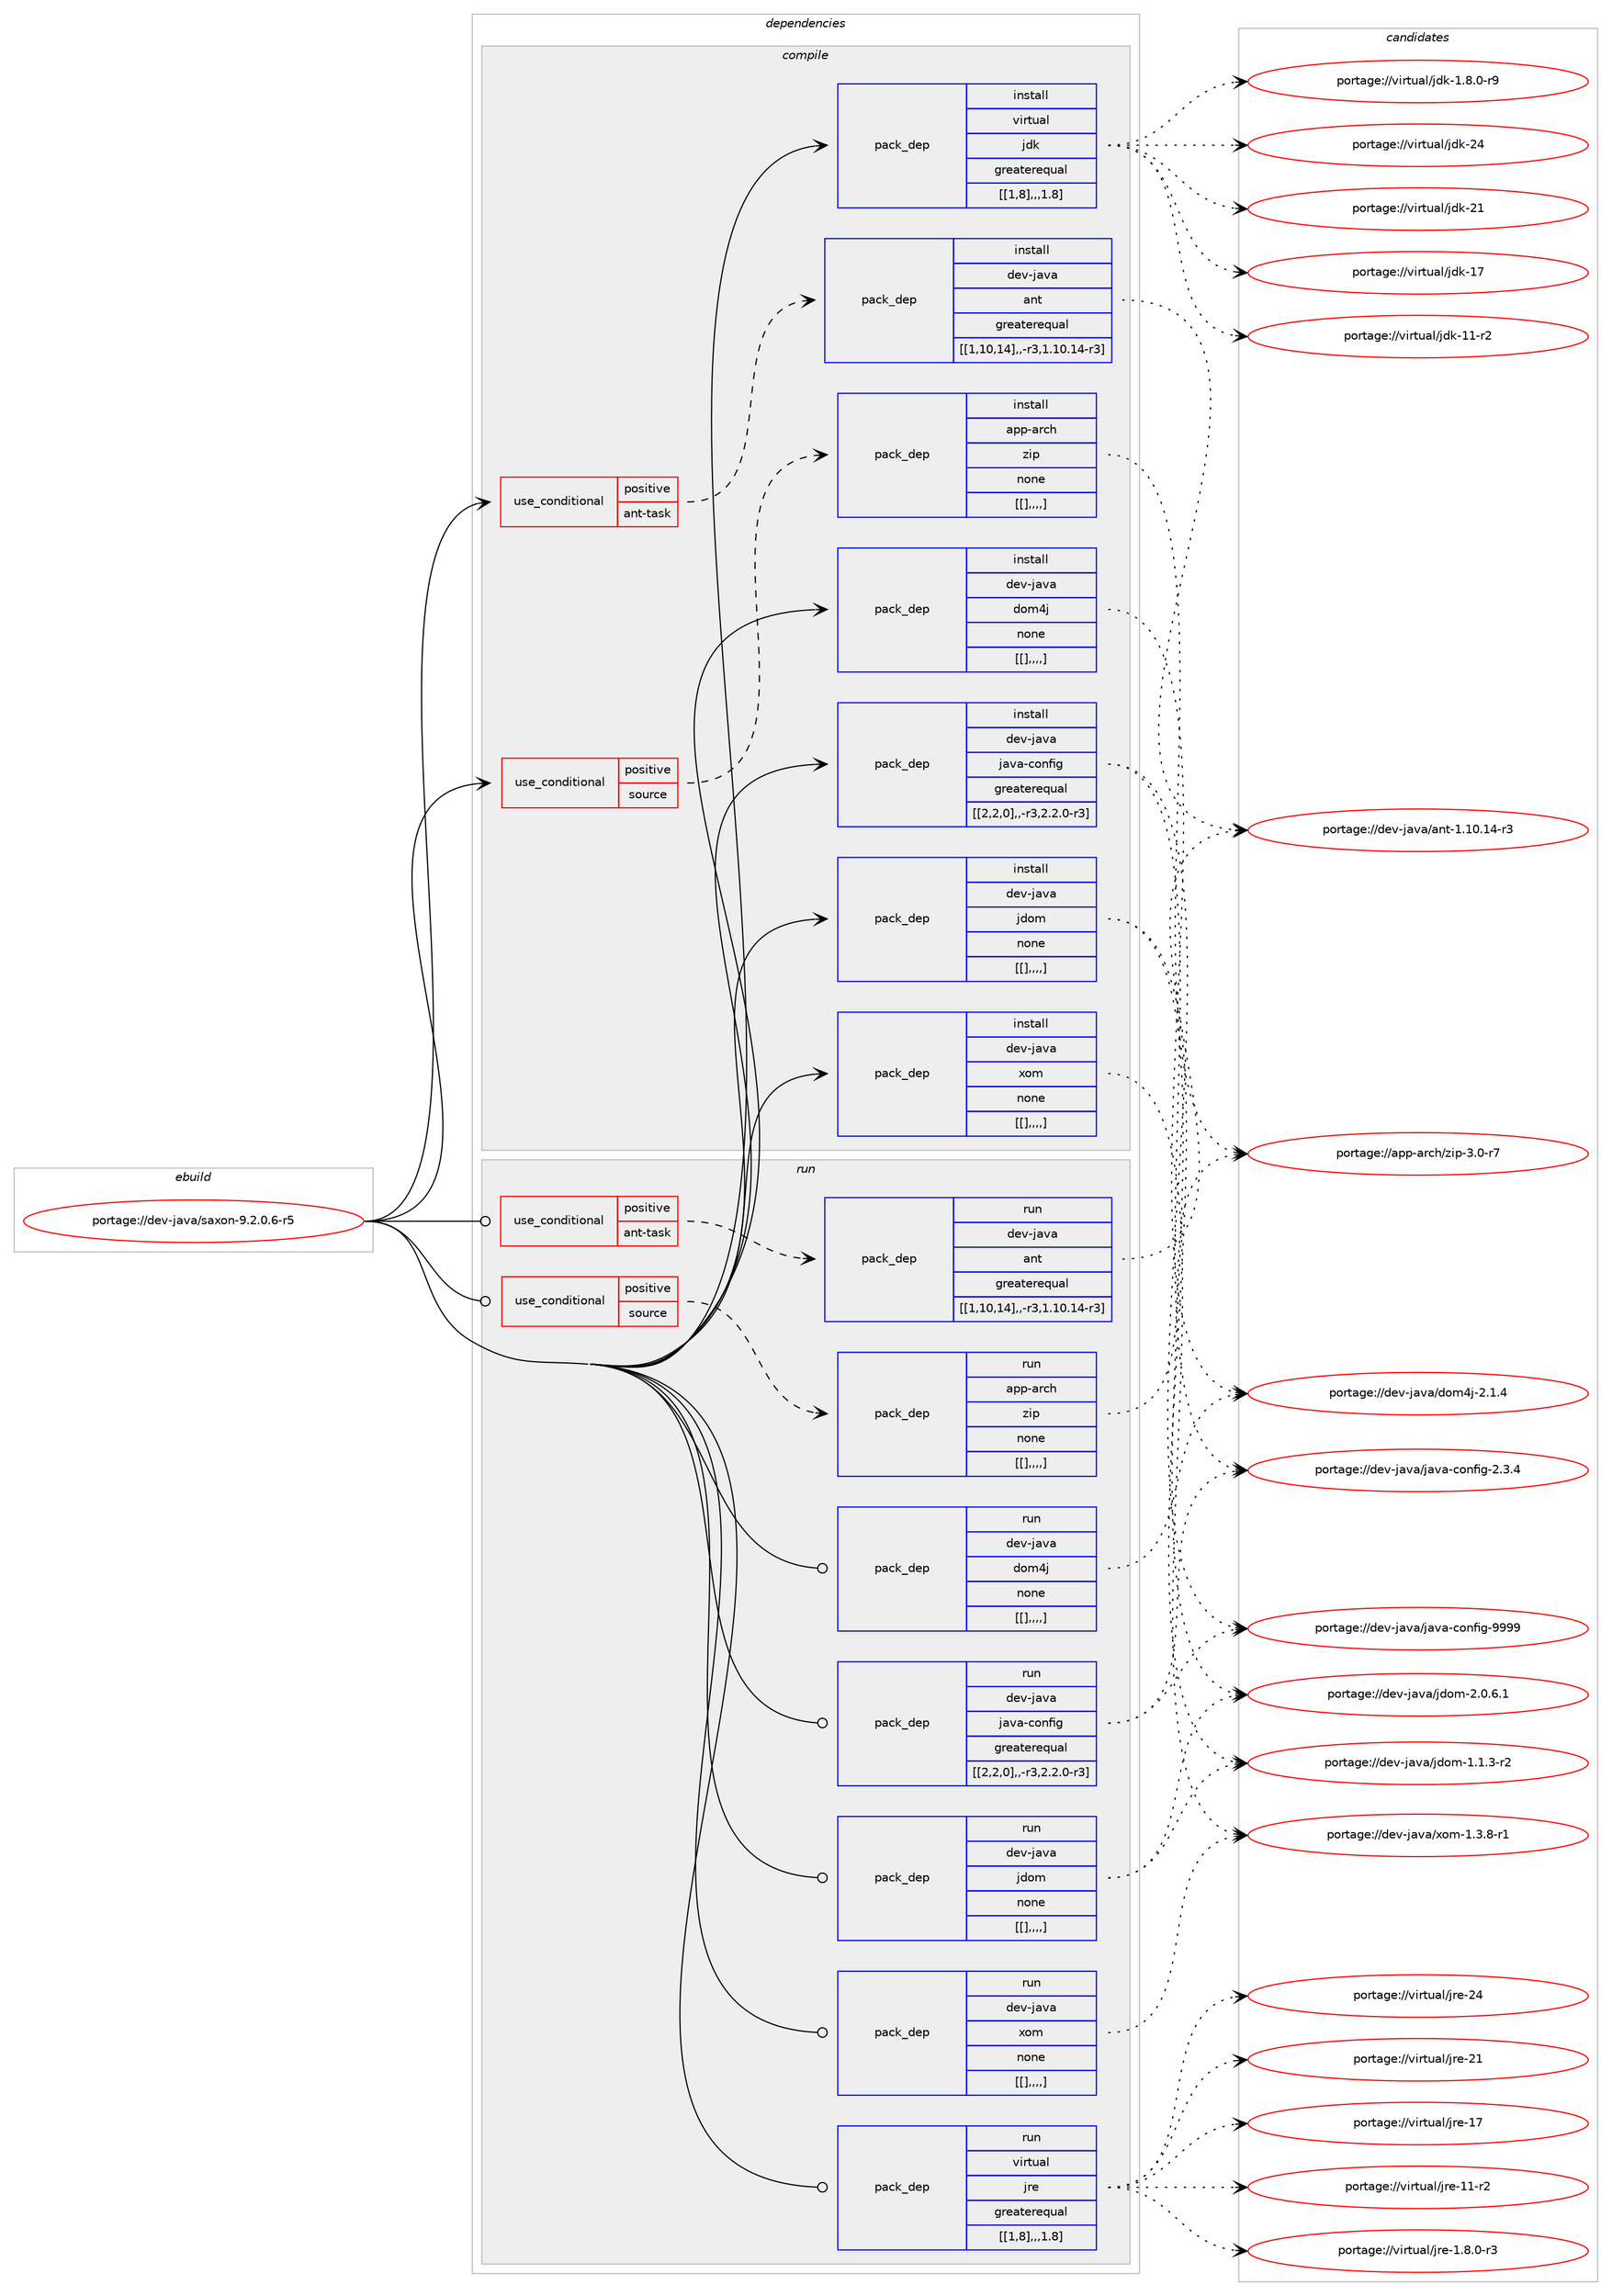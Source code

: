 digraph prolog {

# *************
# Graph options
# *************

newrank=true;
concentrate=true;
compound=true;
graph [rankdir=LR,fontname=Helvetica,fontsize=10,ranksep=1.5];#, ranksep=2.5, nodesep=0.2];
edge  [arrowhead=vee];
node  [fontname=Helvetica,fontsize=10];

# **********
# The ebuild
# **********

subgraph cluster_leftcol {
color=gray;
label=<<i>ebuild</i>>;
id [label="portage://dev-java/saxon-9.2.0.6-r5", color=red, width=4, href="../dev-java/saxon-9.2.0.6-r5.svg"];
}

# ****************
# The dependencies
# ****************

subgraph cluster_midcol {
color=gray;
label=<<i>dependencies</i>>;
subgraph cluster_compile {
fillcolor="#eeeeee";
style=filled;
label=<<i>compile</i>>;
subgraph cond22809 {
dependency97540 [label=<<TABLE BORDER="0" CELLBORDER="1" CELLSPACING="0" CELLPADDING="4"><TR><TD ROWSPAN="3" CELLPADDING="10">use_conditional</TD></TR><TR><TD>positive</TD></TR><TR><TD>ant-task</TD></TR></TABLE>>, shape=none, color=red];
subgraph pack73673 {
dependency97541 [label=<<TABLE BORDER="0" CELLBORDER="1" CELLSPACING="0" CELLPADDING="4" WIDTH="220"><TR><TD ROWSPAN="6" CELLPADDING="30">pack_dep</TD></TR><TR><TD WIDTH="110">install</TD></TR><TR><TD>dev-java</TD></TR><TR><TD>ant</TD></TR><TR><TD>greaterequal</TD></TR><TR><TD>[[1,10,14],,-r3,1.10.14-r3]</TD></TR></TABLE>>, shape=none, color=blue];
}
dependency97540:e -> dependency97541:w [weight=20,style="dashed",arrowhead="vee"];
}
id:e -> dependency97540:w [weight=20,style="solid",arrowhead="vee"];
subgraph cond22810 {
dependency97542 [label=<<TABLE BORDER="0" CELLBORDER="1" CELLSPACING="0" CELLPADDING="4"><TR><TD ROWSPAN="3" CELLPADDING="10">use_conditional</TD></TR><TR><TD>positive</TD></TR><TR><TD>source</TD></TR></TABLE>>, shape=none, color=red];
subgraph pack73674 {
dependency97543 [label=<<TABLE BORDER="0" CELLBORDER="1" CELLSPACING="0" CELLPADDING="4" WIDTH="220"><TR><TD ROWSPAN="6" CELLPADDING="30">pack_dep</TD></TR><TR><TD WIDTH="110">install</TD></TR><TR><TD>app-arch</TD></TR><TR><TD>zip</TD></TR><TR><TD>none</TD></TR><TR><TD>[[],,,,]</TD></TR></TABLE>>, shape=none, color=blue];
}
dependency97542:e -> dependency97543:w [weight=20,style="dashed",arrowhead="vee"];
}
id:e -> dependency97542:w [weight=20,style="solid",arrowhead="vee"];
subgraph pack73675 {
dependency97544 [label=<<TABLE BORDER="0" CELLBORDER="1" CELLSPACING="0" CELLPADDING="4" WIDTH="220"><TR><TD ROWSPAN="6" CELLPADDING="30">pack_dep</TD></TR><TR><TD WIDTH="110">install</TD></TR><TR><TD>dev-java</TD></TR><TR><TD>dom4j</TD></TR><TR><TD>none</TD></TR><TR><TD>[[],,,,]</TD></TR></TABLE>>, shape=none, color=blue];
}
id:e -> dependency97544:w [weight=20,style="solid",arrowhead="vee"];
subgraph pack73676 {
dependency97545 [label=<<TABLE BORDER="0" CELLBORDER="1" CELLSPACING="0" CELLPADDING="4" WIDTH="220"><TR><TD ROWSPAN="6" CELLPADDING="30">pack_dep</TD></TR><TR><TD WIDTH="110">install</TD></TR><TR><TD>dev-java</TD></TR><TR><TD>java-config</TD></TR><TR><TD>greaterequal</TD></TR><TR><TD>[[2,2,0],,-r3,2.2.0-r3]</TD></TR></TABLE>>, shape=none, color=blue];
}
id:e -> dependency97545:w [weight=20,style="solid",arrowhead="vee"];
subgraph pack73677 {
dependency97546 [label=<<TABLE BORDER="0" CELLBORDER="1" CELLSPACING="0" CELLPADDING="4" WIDTH="220"><TR><TD ROWSPAN="6" CELLPADDING="30">pack_dep</TD></TR><TR><TD WIDTH="110">install</TD></TR><TR><TD>dev-java</TD></TR><TR><TD>jdom</TD></TR><TR><TD>none</TD></TR><TR><TD>[[],,,,]</TD></TR></TABLE>>, shape=none, color=blue];
}
id:e -> dependency97546:w [weight=20,style="solid",arrowhead="vee"];
subgraph pack73678 {
dependency97547 [label=<<TABLE BORDER="0" CELLBORDER="1" CELLSPACING="0" CELLPADDING="4" WIDTH="220"><TR><TD ROWSPAN="6" CELLPADDING="30">pack_dep</TD></TR><TR><TD WIDTH="110">install</TD></TR><TR><TD>dev-java</TD></TR><TR><TD>xom</TD></TR><TR><TD>none</TD></TR><TR><TD>[[],,,,]</TD></TR></TABLE>>, shape=none, color=blue];
}
id:e -> dependency97547:w [weight=20,style="solid",arrowhead="vee"];
subgraph pack73679 {
dependency97548 [label=<<TABLE BORDER="0" CELLBORDER="1" CELLSPACING="0" CELLPADDING="4" WIDTH="220"><TR><TD ROWSPAN="6" CELLPADDING="30">pack_dep</TD></TR><TR><TD WIDTH="110">install</TD></TR><TR><TD>virtual</TD></TR><TR><TD>jdk</TD></TR><TR><TD>greaterequal</TD></TR><TR><TD>[[1,8],,,1.8]</TD></TR></TABLE>>, shape=none, color=blue];
}
id:e -> dependency97548:w [weight=20,style="solid",arrowhead="vee"];
}
subgraph cluster_compileandrun {
fillcolor="#eeeeee";
style=filled;
label=<<i>compile and run</i>>;
}
subgraph cluster_run {
fillcolor="#eeeeee";
style=filled;
label=<<i>run</i>>;
subgraph cond22811 {
dependency97549 [label=<<TABLE BORDER="0" CELLBORDER="1" CELLSPACING="0" CELLPADDING="4"><TR><TD ROWSPAN="3" CELLPADDING="10">use_conditional</TD></TR><TR><TD>positive</TD></TR><TR><TD>ant-task</TD></TR></TABLE>>, shape=none, color=red];
subgraph pack73680 {
dependency97550 [label=<<TABLE BORDER="0" CELLBORDER="1" CELLSPACING="0" CELLPADDING="4" WIDTH="220"><TR><TD ROWSPAN="6" CELLPADDING="30">pack_dep</TD></TR><TR><TD WIDTH="110">run</TD></TR><TR><TD>dev-java</TD></TR><TR><TD>ant</TD></TR><TR><TD>greaterequal</TD></TR><TR><TD>[[1,10,14],,-r3,1.10.14-r3]</TD></TR></TABLE>>, shape=none, color=blue];
}
dependency97549:e -> dependency97550:w [weight=20,style="dashed",arrowhead="vee"];
}
id:e -> dependency97549:w [weight=20,style="solid",arrowhead="odot"];
subgraph cond22812 {
dependency97551 [label=<<TABLE BORDER="0" CELLBORDER="1" CELLSPACING="0" CELLPADDING="4"><TR><TD ROWSPAN="3" CELLPADDING="10">use_conditional</TD></TR><TR><TD>positive</TD></TR><TR><TD>source</TD></TR></TABLE>>, shape=none, color=red];
subgraph pack73681 {
dependency97552 [label=<<TABLE BORDER="0" CELLBORDER="1" CELLSPACING="0" CELLPADDING="4" WIDTH="220"><TR><TD ROWSPAN="6" CELLPADDING="30">pack_dep</TD></TR><TR><TD WIDTH="110">run</TD></TR><TR><TD>app-arch</TD></TR><TR><TD>zip</TD></TR><TR><TD>none</TD></TR><TR><TD>[[],,,,]</TD></TR></TABLE>>, shape=none, color=blue];
}
dependency97551:e -> dependency97552:w [weight=20,style="dashed",arrowhead="vee"];
}
id:e -> dependency97551:w [weight=20,style="solid",arrowhead="odot"];
subgraph pack73682 {
dependency97553 [label=<<TABLE BORDER="0" CELLBORDER="1" CELLSPACING="0" CELLPADDING="4" WIDTH="220"><TR><TD ROWSPAN="6" CELLPADDING="30">pack_dep</TD></TR><TR><TD WIDTH="110">run</TD></TR><TR><TD>dev-java</TD></TR><TR><TD>dom4j</TD></TR><TR><TD>none</TD></TR><TR><TD>[[],,,,]</TD></TR></TABLE>>, shape=none, color=blue];
}
id:e -> dependency97553:w [weight=20,style="solid",arrowhead="odot"];
subgraph pack73683 {
dependency97554 [label=<<TABLE BORDER="0" CELLBORDER="1" CELLSPACING="0" CELLPADDING="4" WIDTH="220"><TR><TD ROWSPAN="6" CELLPADDING="30">pack_dep</TD></TR><TR><TD WIDTH="110">run</TD></TR><TR><TD>dev-java</TD></TR><TR><TD>java-config</TD></TR><TR><TD>greaterequal</TD></TR><TR><TD>[[2,2,0],,-r3,2.2.0-r3]</TD></TR></TABLE>>, shape=none, color=blue];
}
id:e -> dependency97554:w [weight=20,style="solid",arrowhead="odot"];
subgraph pack73684 {
dependency97555 [label=<<TABLE BORDER="0" CELLBORDER="1" CELLSPACING="0" CELLPADDING="4" WIDTH="220"><TR><TD ROWSPAN="6" CELLPADDING="30">pack_dep</TD></TR><TR><TD WIDTH="110">run</TD></TR><TR><TD>dev-java</TD></TR><TR><TD>jdom</TD></TR><TR><TD>none</TD></TR><TR><TD>[[],,,,]</TD></TR></TABLE>>, shape=none, color=blue];
}
id:e -> dependency97555:w [weight=20,style="solid",arrowhead="odot"];
subgraph pack73685 {
dependency97556 [label=<<TABLE BORDER="0" CELLBORDER="1" CELLSPACING="0" CELLPADDING="4" WIDTH="220"><TR><TD ROWSPAN="6" CELLPADDING="30">pack_dep</TD></TR><TR><TD WIDTH="110">run</TD></TR><TR><TD>dev-java</TD></TR><TR><TD>xom</TD></TR><TR><TD>none</TD></TR><TR><TD>[[],,,,]</TD></TR></TABLE>>, shape=none, color=blue];
}
id:e -> dependency97556:w [weight=20,style="solid",arrowhead="odot"];
subgraph pack73686 {
dependency97557 [label=<<TABLE BORDER="0" CELLBORDER="1" CELLSPACING="0" CELLPADDING="4" WIDTH="220"><TR><TD ROWSPAN="6" CELLPADDING="30">pack_dep</TD></TR><TR><TD WIDTH="110">run</TD></TR><TR><TD>virtual</TD></TR><TR><TD>jre</TD></TR><TR><TD>greaterequal</TD></TR><TR><TD>[[1,8],,,1.8]</TD></TR></TABLE>>, shape=none, color=blue];
}
id:e -> dependency97557:w [weight=20,style="solid",arrowhead="odot"];
}
}

# **************
# The candidates
# **************

subgraph cluster_choices {
rank=same;
color=gray;
label=<<i>candidates</i>>;

subgraph choice73673 {
color=black;
nodesep=1;
choice100101118451069711897479711011645494649484649524511451 [label="portage://dev-java/ant-1.10.14-r3", color=red, width=4,href="../dev-java/ant-1.10.14-r3.svg"];
dependency97541:e -> choice100101118451069711897479711011645494649484649524511451:w [style=dotted,weight="100"];
}
subgraph choice73674 {
color=black;
nodesep=1;
choice9711211245971149910447122105112455146484511455 [label="portage://app-arch/zip-3.0-r7", color=red, width=4,href="../app-arch/zip-3.0-r7.svg"];
dependency97543:e -> choice9711211245971149910447122105112455146484511455:w [style=dotted,weight="100"];
}
subgraph choice73675 {
color=black;
nodesep=1;
choice1001011184510697118974710011110952106455046494652 [label="portage://dev-java/dom4j-2.1.4", color=red, width=4,href="../dev-java/dom4j-2.1.4.svg"];
dependency97544:e -> choice1001011184510697118974710011110952106455046494652:w [style=dotted,weight="100"];
}
subgraph choice73676 {
color=black;
nodesep=1;
choice10010111845106971189747106971189745991111101021051034557575757 [label="portage://dev-java/java-config-9999", color=red, width=4,href="../dev-java/java-config-9999.svg"];
choice1001011184510697118974710697118974599111110102105103455046514652 [label="portage://dev-java/java-config-2.3.4", color=red, width=4,href="../dev-java/java-config-2.3.4.svg"];
dependency97545:e -> choice10010111845106971189747106971189745991111101021051034557575757:w [style=dotted,weight="100"];
dependency97545:e -> choice1001011184510697118974710697118974599111110102105103455046514652:w [style=dotted,weight="100"];
}
subgraph choice73677 {
color=black;
nodesep=1;
choice100101118451069711897471061001111094550464846544649 [label="portage://dev-java/jdom-2.0.6.1", color=red, width=4,href="../dev-java/jdom-2.0.6.1.svg"];
choice100101118451069711897471061001111094549464946514511450 [label="portage://dev-java/jdom-1.1.3-r2", color=red, width=4,href="../dev-java/jdom-1.1.3-r2.svg"];
dependency97546:e -> choice100101118451069711897471061001111094550464846544649:w [style=dotted,weight="100"];
dependency97546:e -> choice100101118451069711897471061001111094549464946514511450:w [style=dotted,weight="100"];
}
subgraph choice73678 {
color=black;
nodesep=1;
choice100101118451069711897471201111094549465146564511449 [label="portage://dev-java/xom-1.3.8-r1", color=red, width=4,href="../dev-java/xom-1.3.8-r1.svg"];
dependency97547:e -> choice100101118451069711897471201111094549465146564511449:w [style=dotted,weight="100"];
}
subgraph choice73679 {
color=black;
nodesep=1;
choice1181051141161179710847106100107455052 [label="portage://virtual/jdk-24", color=red, width=4,href="../virtual/jdk-24.svg"];
choice1181051141161179710847106100107455049 [label="portage://virtual/jdk-21", color=red, width=4,href="../virtual/jdk-21.svg"];
choice1181051141161179710847106100107454955 [label="portage://virtual/jdk-17", color=red, width=4,href="../virtual/jdk-17.svg"];
choice11810511411611797108471061001074549494511450 [label="portage://virtual/jdk-11-r2", color=red, width=4,href="../virtual/jdk-11-r2.svg"];
choice11810511411611797108471061001074549465646484511457 [label="portage://virtual/jdk-1.8.0-r9", color=red, width=4,href="../virtual/jdk-1.8.0-r9.svg"];
dependency97548:e -> choice1181051141161179710847106100107455052:w [style=dotted,weight="100"];
dependency97548:e -> choice1181051141161179710847106100107455049:w [style=dotted,weight="100"];
dependency97548:e -> choice1181051141161179710847106100107454955:w [style=dotted,weight="100"];
dependency97548:e -> choice11810511411611797108471061001074549494511450:w [style=dotted,weight="100"];
dependency97548:e -> choice11810511411611797108471061001074549465646484511457:w [style=dotted,weight="100"];
}
subgraph choice73680 {
color=black;
nodesep=1;
choice100101118451069711897479711011645494649484649524511451 [label="portage://dev-java/ant-1.10.14-r3", color=red, width=4,href="../dev-java/ant-1.10.14-r3.svg"];
dependency97550:e -> choice100101118451069711897479711011645494649484649524511451:w [style=dotted,weight="100"];
}
subgraph choice73681 {
color=black;
nodesep=1;
choice9711211245971149910447122105112455146484511455 [label="portage://app-arch/zip-3.0-r7", color=red, width=4,href="../app-arch/zip-3.0-r7.svg"];
dependency97552:e -> choice9711211245971149910447122105112455146484511455:w [style=dotted,weight="100"];
}
subgraph choice73682 {
color=black;
nodesep=1;
choice1001011184510697118974710011110952106455046494652 [label="portage://dev-java/dom4j-2.1.4", color=red, width=4,href="../dev-java/dom4j-2.1.4.svg"];
dependency97553:e -> choice1001011184510697118974710011110952106455046494652:w [style=dotted,weight="100"];
}
subgraph choice73683 {
color=black;
nodesep=1;
choice10010111845106971189747106971189745991111101021051034557575757 [label="portage://dev-java/java-config-9999", color=red, width=4,href="../dev-java/java-config-9999.svg"];
choice1001011184510697118974710697118974599111110102105103455046514652 [label="portage://dev-java/java-config-2.3.4", color=red, width=4,href="../dev-java/java-config-2.3.4.svg"];
dependency97554:e -> choice10010111845106971189747106971189745991111101021051034557575757:w [style=dotted,weight="100"];
dependency97554:e -> choice1001011184510697118974710697118974599111110102105103455046514652:w [style=dotted,weight="100"];
}
subgraph choice73684 {
color=black;
nodesep=1;
choice100101118451069711897471061001111094550464846544649 [label="portage://dev-java/jdom-2.0.6.1", color=red, width=4,href="../dev-java/jdom-2.0.6.1.svg"];
choice100101118451069711897471061001111094549464946514511450 [label="portage://dev-java/jdom-1.1.3-r2", color=red, width=4,href="../dev-java/jdom-1.1.3-r2.svg"];
dependency97555:e -> choice100101118451069711897471061001111094550464846544649:w [style=dotted,weight="100"];
dependency97555:e -> choice100101118451069711897471061001111094549464946514511450:w [style=dotted,weight="100"];
}
subgraph choice73685 {
color=black;
nodesep=1;
choice100101118451069711897471201111094549465146564511449 [label="portage://dev-java/xom-1.3.8-r1", color=red, width=4,href="../dev-java/xom-1.3.8-r1.svg"];
dependency97556:e -> choice100101118451069711897471201111094549465146564511449:w [style=dotted,weight="100"];
}
subgraph choice73686 {
color=black;
nodesep=1;
choice1181051141161179710847106114101455052 [label="portage://virtual/jre-24", color=red, width=4,href="../virtual/jre-24.svg"];
choice1181051141161179710847106114101455049 [label="portage://virtual/jre-21", color=red, width=4,href="../virtual/jre-21.svg"];
choice1181051141161179710847106114101454955 [label="portage://virtual/jre-17", color=red, width=4,href="../virtual/jre-17.svg"];
choice11810511411611797108471061141014549494511450 [label="portage://virtual/jre-11-r2", color=red, width=4,href="../virtual/jre-11-r2.svg"];
choice11810511411611797108471061141014549465646484511451 [label="portage://virtual/jre-1.8.0-r3", color=red, width=4,href="../virtual/jre-1.8.0-r3.svg"];
dependency97557:e -> choice1181051141161179710847106114101455052:w [style=dotted,weight="100"];
dependency97557:e -> choice1181051141161179710847106114101455049:w [style=dotted,weight="100"];
dependency97557:e -> choice1181051141161179710847106114101454955:w [style=dotted,weight="100"];
dependency97557:e -> choice11810511411611797108471061141014549494511450:w [style=dotted,weight="100"];
dependency97557:e -> choice11810511411611797108471061141014549465646484511451:w [style=dotted,weight="100"];
}
}

}
